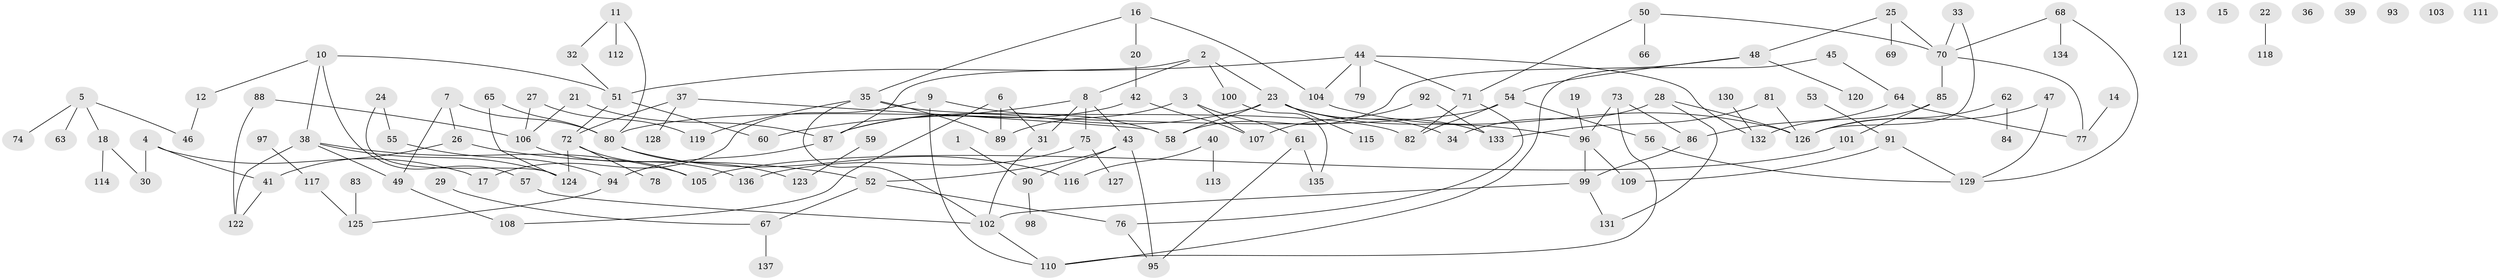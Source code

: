 // Generated by graph-tools (version 1.1) at 2025/00/03/09/25 03:00:52]
// undirected, 137 vertices, 172 edges
graph export_dot {
graph [start="1"]
  node [color=gray90,style=filled];
  1;
  2;
  3;
  4;
  5;
  6;
  7;
  8;
  9;
  10;
  11;
  12;
  13;
  14;
  15;
  16;
  17;
  18;
  19;
  20;
  21;
  22;
  23;
  24;
  25;
  26;
  27;
  28;
  29;
  30;
  31;
  32;
  33;
  34;
  35;
  36;
  37;
  38;
  39;
  40;
  41;
  42;
  43;
  44;
  45;
  46;
  47;
  48;
  49;
  50;
  51;
  52;
  53;
  54;
  55;
  56;
  57;
  58;
  59;
  60;
  61;
  62;
  63;
  64;
  65;
  66;
  67;
  68;
  69;
  70;
  71;
  72;
  73;
  74;
  75;
  76;
  77;
  78;
  79;
  80;
  81;
  82;
  83;
  84;
  85;
  86;
  87;
  88;
  89;
  90;
  91;
  92;
  93;
  94;
  95;
  96;
  97;
  98;
  99;
  100;
  101;
  102;
  103;
  104;
  105;
  106;
  107;
  108;
  109;
  110;
  111;
  112;
  113;
  114;
  115;
  116;
  117;
  118;
  119;
  120;
  121;
  122;
  123;
  124;
  125;
  126;
  127;
  128;
  129;
  130;
  131;
  132;
  133;
  134;
  135;
  136;
  137;
  1 -- 90;
  2 -- 8;
  2 -- 23;
  2 -- 87;
  2 -- 100;
  3 -- 61;
  3 -- 89;
  3 -- 107;
  4 -- 17;
  4 -- 30;
  4 -- 41;
  5 -- 18;
  5 -- 46;
  5 -- 63;
  5 -- 74;
  6 -- 31;
  6 -- 89;
  6 -- 108;
  7 -- 26;
  7 -- 49;
  7 -- 80;
  8 -- 31;
  8 -- 43;
  8 -- 60;
  8 -- 75;
  9 -- 17;
  9 -- 58;
  9 -- 110;
  10 -- 12;
  10 -- 38;
  10 -- 51;
  10 -- 57;
  11 -- 32;
  11 -- 80;
  11 -- 112;
  12 -- 46;
  13 -- 121;
  14 -- 77;
  16 -- 20;
  16 -- 35;
  16 -- 104;
  18 -- 30;
  18 -- 114;
  19 -- 96;
  20 -- 42;
  21 -- 87;
  21 -- 106;
  22 -- 118;
  23 -- 34;
  23 -- 58;
  23 -- 87;
  23 -- 96;
  23 -- 115;
  23 -- 133;
  24 -- 55;
  24 -- 124;
  25 -- 48;
  25 -- 69;
  25 -- 70;
  26 -- 41;
  26 -- 52;
  27 -- 106;
  27 -- 119;
  28 -- 34;
  28 -- 126;
  28 -- 131;
  29 -- 67;
  31 -- 102;
  32 -- 51;
  33 -- 70;
  33 -- 126;
  35 -- 82;
  35 -- 89;
  35 -- 102;
  35 -- 119;
  37 -- 58;
  37 -- 72;
  37 -- 128;
  38 -- 49;
  38 -- 105;
  38 -- 122;
  38 -- 124;
  40 -- 113;
  40 -- 116;
  41 -- 122;
  42 -- 87;
  42 -- 107;
  43 -- 52;
  43 -- 90;
  43 -- 95;
  44 -- 51;
  44 -- 71;
  44 -- 79;
  44 -- 104;
  44 -- 132;
  45 -- 64;
  45 -- 110;
  47 -- 126;
  47 -- 129;
  48 -- 54;
  48 -- 58;
  48 -- 120;
  49 -- 108;
  50 -- 66;
  50 -- 70;
  50 -- 71;
  51 -- 60;
  51 -- 72;
  52 -- 67;
  52 -- 76;
  53 -- 91;
  54 -- 56;
  54 -- 80;
  54 -- 82;
  55 -- 94;
  56 -- 129;
  57 -- 102;
  59 -- 123;
  61 -- 95;
  61 -- 135;
  62 -- 84;
  62 -- 126;
  64 -- 77;
  64 -- 86;
  65 -- 80;
  65 -- 124;
  67 -- 137;
  68 -- 70;
  68 -- 129;
  68 -- 134;
  70 -- 77;
  70 -- 85;
  71 -- 76;
  71 -- 82;
  72 -- 78;
  72 -- 105;
  72 -- 124;
  73 -- 86;
  73 -- 96;
  73 -- 110;
  75 -- 127;
  75 -- 136;
  76 -- 95;
  80 -- 116;
  80 -- 123;
  81 -- 126;
  81 -- 133;
  83 -- 125;
  85 -- 101;
  85 -- 132;
  86 -- 99;
  87 -- 94;
  88 -- 106;
  88 -- 122;
  90 -- 98;
  91 -- 109;
  91 -- 129;
  92 -- 107;
  92 -- 133;
  94 -- 125;
  96 -- 99;
  96 -- 109;
  97 -- 117;
  99 -- 102;
  99 -- 131;
  100 -- 135;
  101 -- 105;
  102 -- 110;
  104 -- 126;
  106 -- 136;
  117 -- 125;
  130 -- 132;
}
